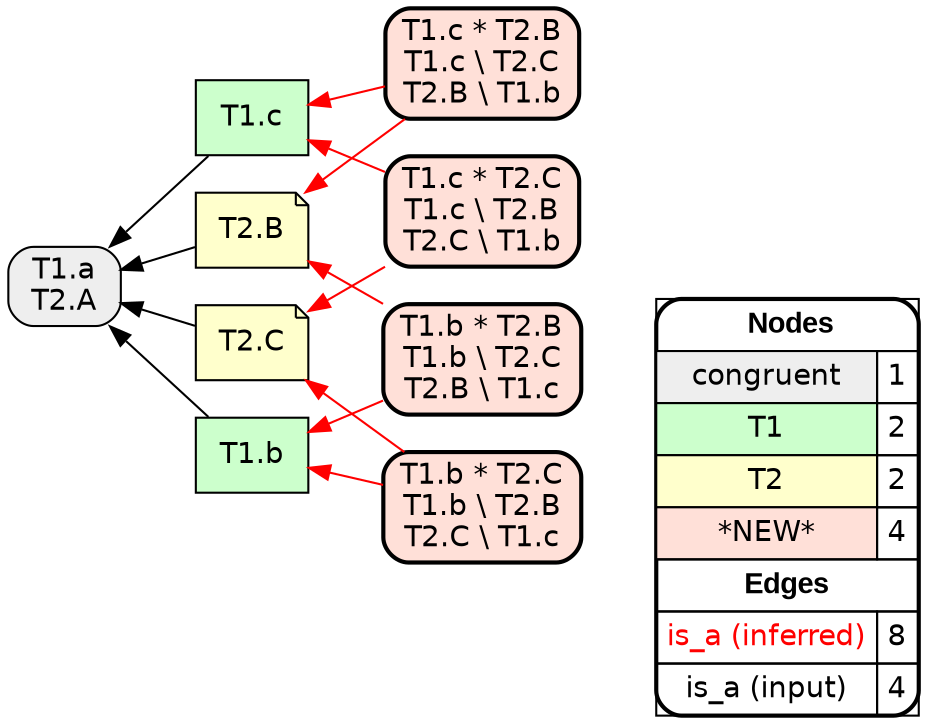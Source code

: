 digraph{
rankdir=RL
node[shape=box style="filled,rounded" fillcolor="#EEEEEE" fontname="helvetica"] 
"T1.a\nT2.A"
node[shape=box style=filled fillcolor="#CCFFCC" fontname="helvetica"] 
"T1.c"
"T1.b"
node[shape=note style=filled fillcolor="#FFFFCC" fontname="helvetica"] 
"T2.B"
"T2.C"
node[shape=box style="filled,rounded,bold" fillcolor="#FFE0D8" fontname="helvetica"] 
"T1.b * T2.B\nT1.b \\ T2.C\nT2.B \\ T1.c"
"T1.b * T2.C\nT1.b \\ T2.B\nT2.C \\ T1.c"
"T1.c * T2.C\nT1.c \\ T2.B\nT2.C \\ T1.b"
"T1.c * T2.B\nT1.c \\ T2.C\nT2.B \\ T1.b"
edge[arrowhead=normal style=dotted color="#000000" constraint=true penwidth=1]
edge[arrowhead=normal style=solid color="#FF0000" constraint=true penwidth=1]
"T1.b * T2.B\nT1.b \\ T2.C\nT2.B \\ T1.c" -> "T2.B"
"T1.c * T2.C\nT1.c \\ T2.B\nT2.C \\ T1.b" -> "T1.c"
"T1.b * T2.C\nT1.b \\ T2.B\nT2.C \\ T1.c" -> "T1.b"
"T1.c * T2.C\nT1.c \\ T2.B\nT2.C \\ T1.b" -> "T2.C"
"T1.b * T2.B\nT1.b \\ T2.C\nT2.B \\ T1.c" -> "T1.b"
"T1.c * T2.B\nT1.c \\ T2.C\nT2.B \\ T1.b" -> "T1.c"
"T1.b * T2.C\nT1.b \\ T2.B\nT2.C \\ T1.c" -> "T2.C"
"T1.c * T2.B\nT1.c \\ T2.C\nT2.B \\ T1.b" -> "T2.B"
edge[arrowhead=normal style=solid color="#000000" constraint=true penwidth=1]
"T1.b" -> "T1.a\nT2.A"
"T2.C" -> "T1.a\nT2.A"
"T1.c" -> "T1.a\nT2.A"
"T2.B" -> "T1.a\nT2.A"
node[shape=box] 
{rank=source Legend [fillcolor= white margin=0 label=< 
 <TABLE BORDER="0" CELLBORDER="1" CELLSPACING="0" CELLPADDING="4"> 
<TR> <TD COLSPAN="2"><font face="Arial Black"> Nodes</font></TD> </TR> 
<TR> 
 <TD bgcolor="#EEEEEE" fontname="helvetica">congruent</TD> 
 <TD>1</TD> 
 </TR> 
<TR> 
 <TD bgcolor="#CCFFCC" fontname="helvetica">T1</TD> 
 <TD>2</TD> 
 </TR> 
<TR> 
 <TD bgcolor="#FFFFCC" fontname="helvetica">T2</TD> 
 <TD>2</TD> 
 </TR> 
<TR> 
 <TD bgcolor="#FFE0D8" fontname="helvetica">*NEW*</TD> 
 <TD>4</TD> 
 </TR> 
<TR> <TD COLSPAN="2"><font face = "Arial Black"> Edges </font></TD> </TR> 
<TR> 
 <TD><font color ="#FF0000">is_a (inferred)</font></TD><TD>8</TD>
</TR>
<TR> 
 <TD><font color ="#000000">is_a (input)</font></TD><TD>4</TD>
</TR>
</TABLE> 
 >] } 
}
